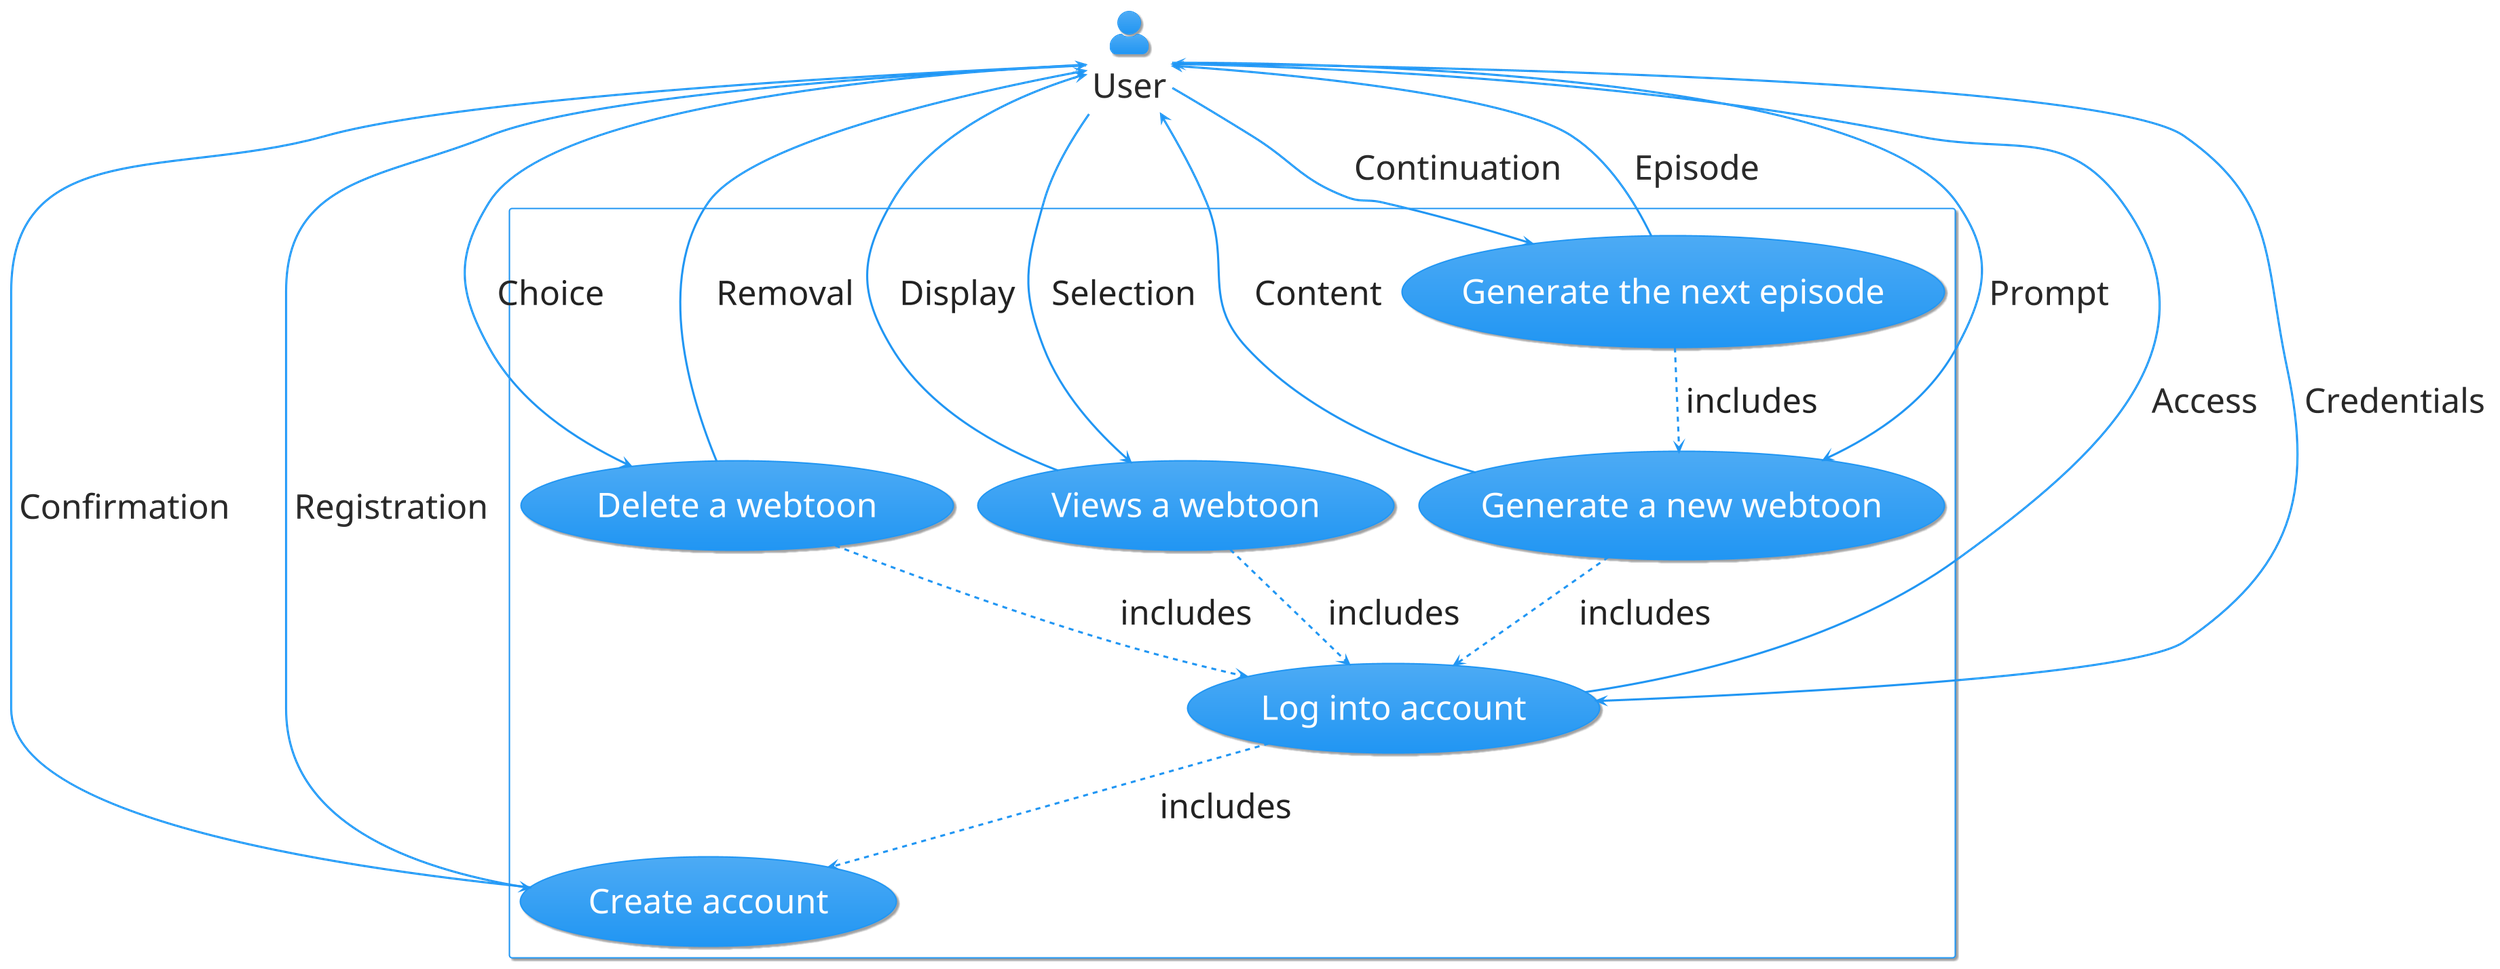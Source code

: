 @startuml 
!theme materia
skinparam actorStyle awesome
skinparam defaultFontSize 48

' Define the actors
:User: as user
' :Admin: as admin

' Define the use cases
rectangle {
    (Create account) as create
    (Log into account) as login
    (Generate a new webtoon) as generate
    (Views a webtoon) as view
    (Delete a webtoon) as delete
    (Generate the next episode) as next
}

' Define the extends and includes arrows
next ..> generate : includes
generate ..> login : includes
view ..> login : includes
delete ..> login : includes
login ..> create : includes

' Define the relationships
' admin --> create
' admin --> login
user --> create : Registration
user <-- create : Confirmation
user --> login : Credentials
user <-- login : Access
user --> generate : Prompt
user <-- generate : Content
user --> view : Selection
user <-- view : Display
user --> delete : Choice
user <-- delete : Removal
user --> next : Continuation
user <-- next : Episode

' Define the layout
' left to right direction
@enduml
